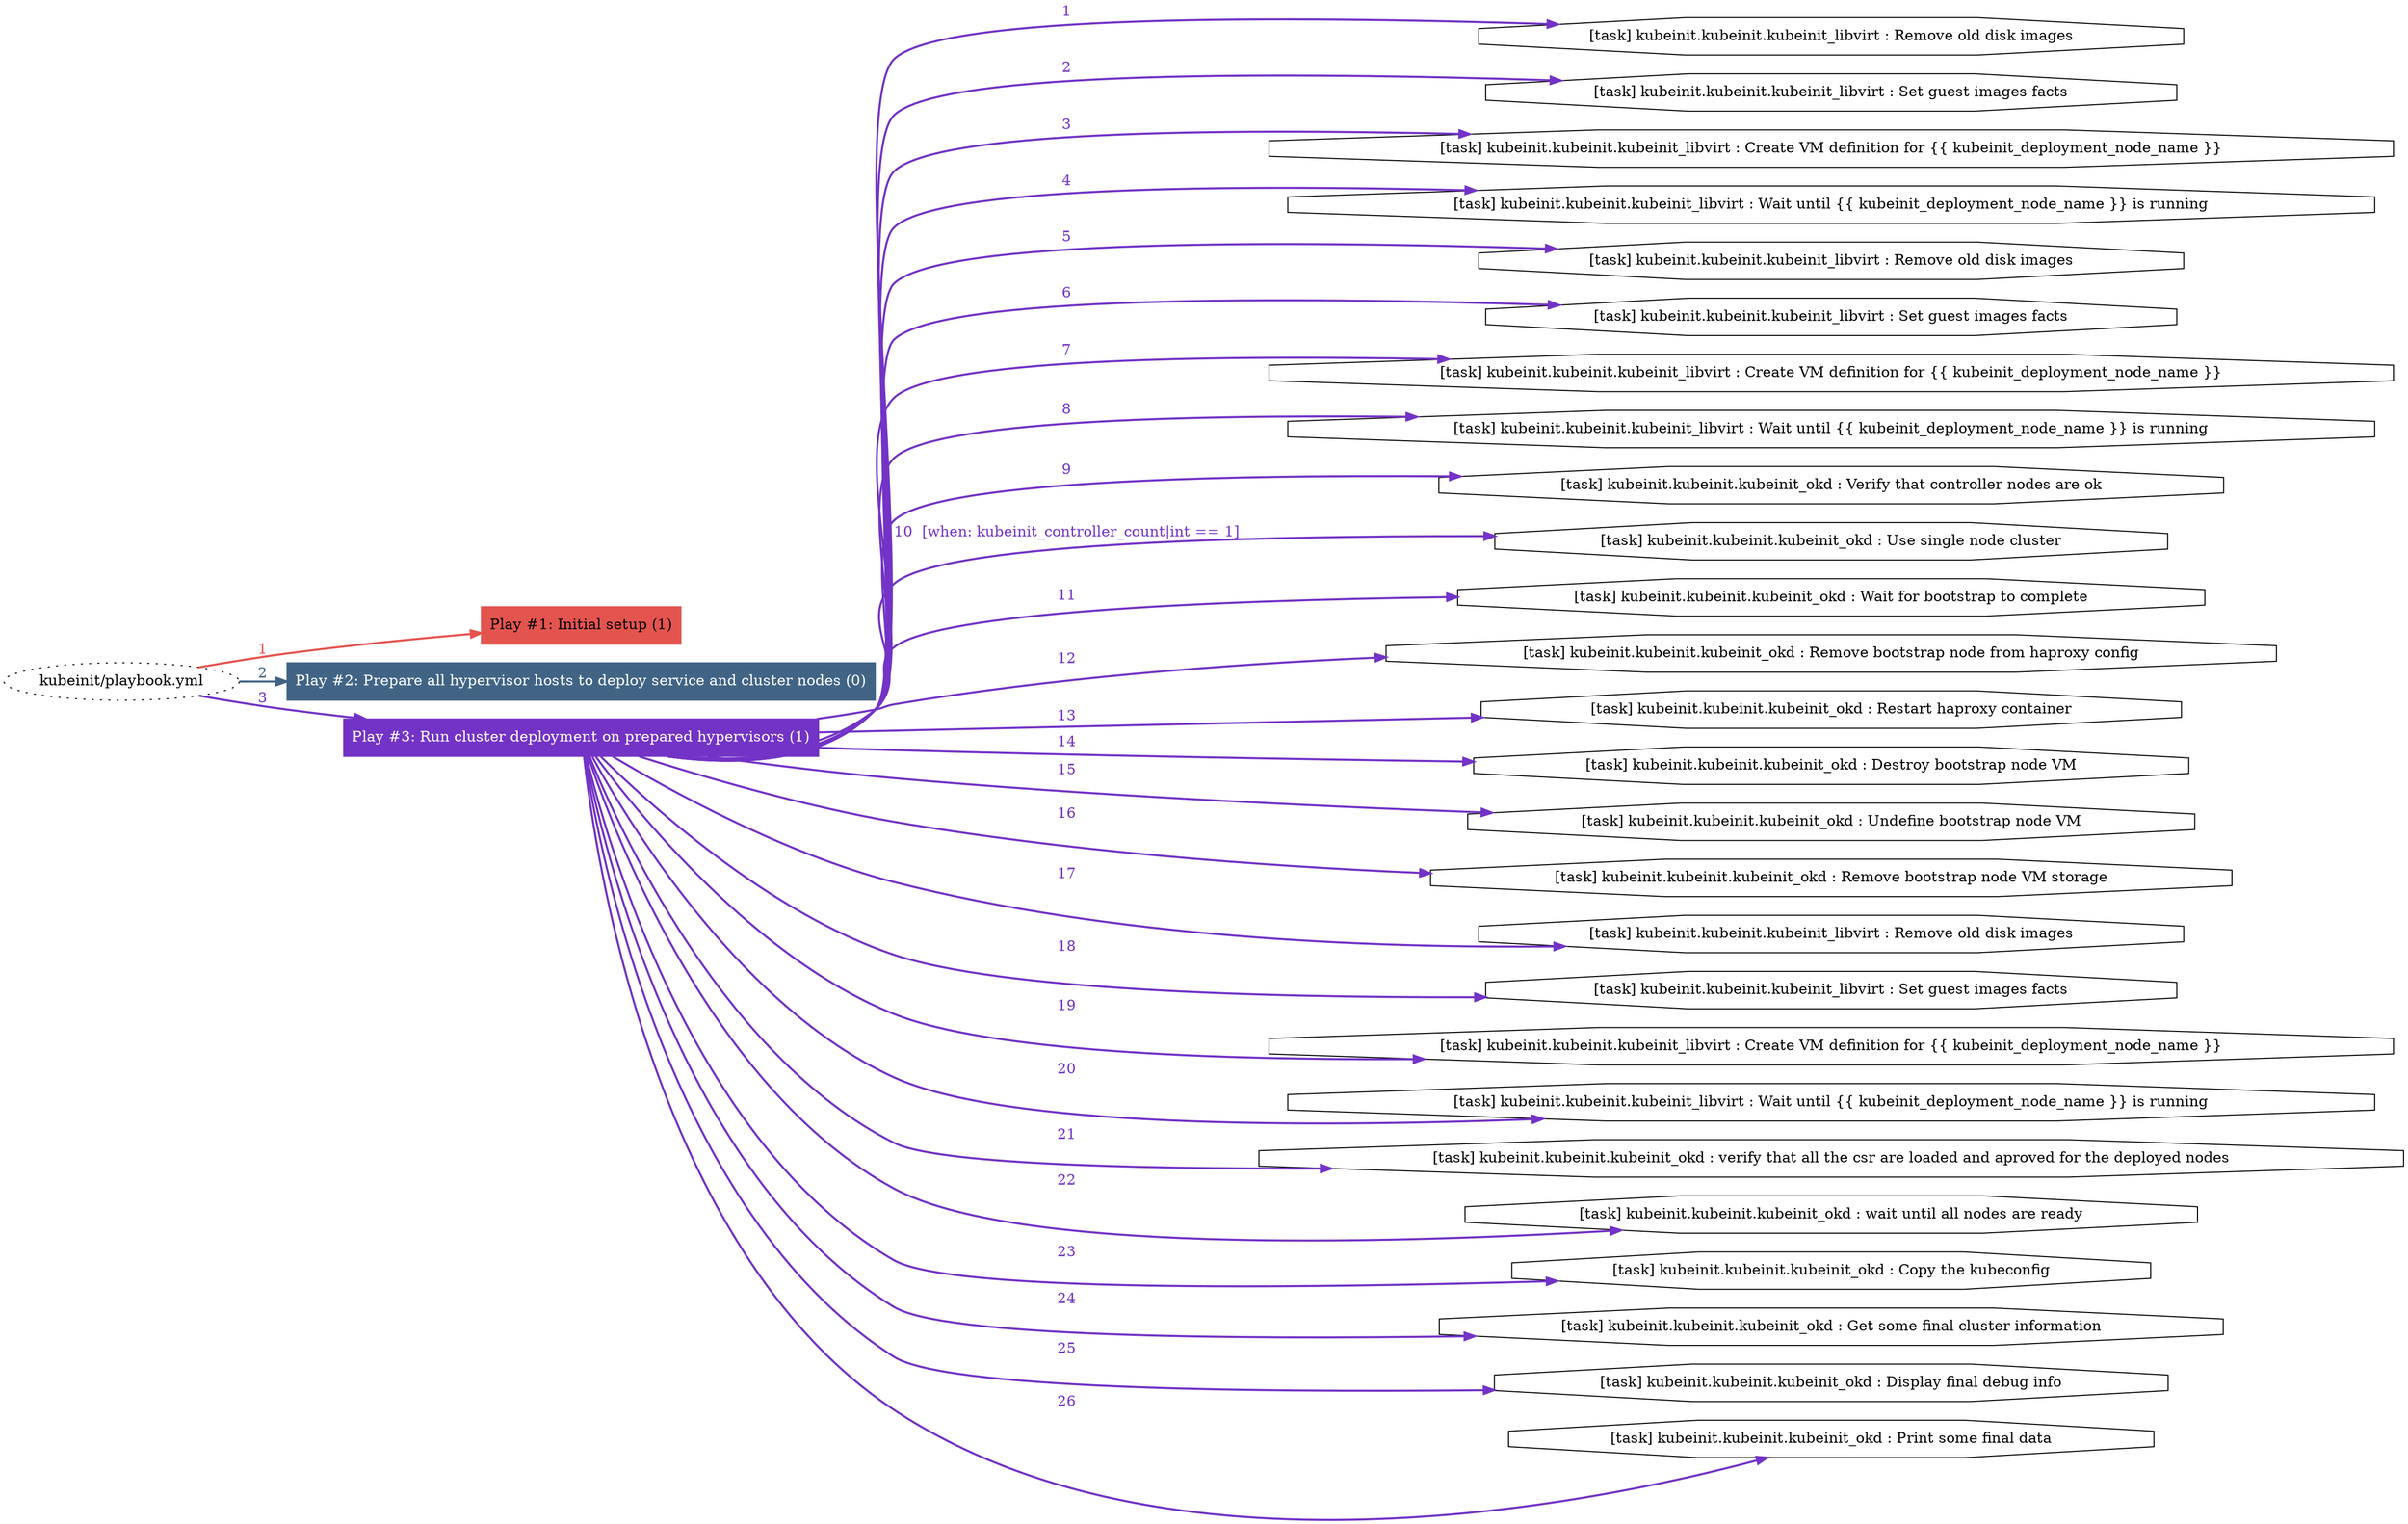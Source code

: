 digraph "kubeinit/playbook.yml "{
	graph [concentrate=true ordering=in rankdir=LR ratio=fill]
	edge [esep=5 sep=10]
	"kubeinit/playbook.yml" [id=root_node style=dotted]
	subgraph "Play #1: Initial setup (1) "{
		"Play #1: Initial setup (1)" [color="#e4544f" fontcolor="#000000" id="play_0e065110-ddcf-4e44-b532-ee9ec037aa31" shape=box style=filled tooltip=localhost]
		"kubeinit/playbook.yml" -> "Play #1: Initial setup (1)" [label=1 color="#e4544f" fontcolor="#e4544f" id="edge_404eae82-f5a0-45c1-a9b4-ae065abc28e1" style=bold]
	}
	subgraph "Play #2: Prepare all hypervisor hosts to deploy service and cluster nodes (0) "{
		"Play #2: Prepare all hypervisor hosts to deploy service and cluster nodes (0)" [color="#416485" fontcolor="#ffffff" id="play_8b6d3549-d450-40bd-8205-3afb63fa07d0" shape=box style=filled tooltip=""]
		"kubeinit/playbook.yml" -> "Play #2: Prepare all hypervisor hosts to deploy service and cluster nodes (0)" [label=2 color="#416485" fontcolor="#416485" id="edge_f3d286e6-be28-444a-ab7b-626968ac28f3" style=bold]
	}
	subgraph "Play #3: Run cluster deployment on prepared hypervisors (1) "{
		"Play #3: Run cluster deployment on prepared hypervisors (1)" [color="#7333c6" fontcolor="#ffffff" id="play_1e915fac-f675-49d6-8f59-74f636a052a2" shape=box style=filled tooltip=localhost]
		"kubeinit/playbook.yml" -> "Play #3: Run cluster deployment on prepared hypervisors (1)" [label=3 color="#7333c6" fontcolor="#7333c6" id="edge_9c3813eb-7b66-4adb-ab5d-739cbdec4a4f" style=bold]
		"task_972c9d90-3f1d-42ec-8620-998d41e9a7ad" [label="[task] kubeinit.kubeinit.kubeinit_libvirt : Remove old disk images" id="task_972c9d90-3f1d-42ec-8620-998d41e9a7ad" shape=octagon tooltip="[task] kubeinit.kubeinit.kubeinit_libvirt : Remove old disk images"]
		"Play #3: Run cluster deployment on prepared hypervisors (1)" -> "task_972c9d90-3f1d-42ec-8620-998d41e9a7ad" [label=1 color="#7333c6" fontcolor="#7333c6" id="edge_4c67964e-fa53-4ac0-a6b0-5015e65f0c35" style=bold]
		"task_debb3844-44f3-4da9-9cee-72162b28c55c" [label="[task] kubeinit.kubeinit.kubeinit_libvirt : Set guest images facts" id="task_debb3844-44f3-4da9-9cee-72162b28c55c" shape=octagon tooltip="[task] kubeinit.kubeinit.kubeinit_libvirt : Set guest images facts"]
		"Play #3: Run cluster deployment on prepared hypervisors (1)" -> "task_debb3844-44f3-4da9-9cee-72162b28c55c" [label=2 color="#7333c6" fontcolor="#7333c6" id="edge_4f9591d6-3a7c-44ac-8390-f0ae8748608b" style=bold]
		"task_8bbadda5-fa04-4f84-8ea4-3b7c9b3a6a05" [label="[task] kubeinit.kubeinit.kubeinit_libvirt : Create VM definition for {{ kubeinit_deployment_node_name }}" id="task_8bbadda5-fa04-4f84-8ea4-3b7c9b3a6a05" shape=octagon tooltip="[task] kubeinit.kubeinit.kubeinit_libvirt : Create VM definition for {{ kubeinit_deployment_node_name }}"]
		"Play #3: Run cluster deployment on prepared hypervisors (1)" -> "task_8bbadda5-fa04-4f84-8ea4-3b7c9b3a6a05" [label=3 color="#7333c6" fontcolor="#7333c6" id="edge_a0879fe0-8aa7-42c9-9418-7a472d89953e" style=bold]
		"task_359c0b0a-4f67-474a-95e7-d34d6e1a6f68" [label="[task] kubeinit.kubeinit.kubeinit_libvirt : Wait until {{ kubeinit_deployment_node_name }} is running" id="task_359c0b0a-4f67-474a-95e7-d34d6e1a6f68" shape=octagon tooltip="[task] kubeinit.kubeinit.kubeinit_libvirt : Wait until {{ kubeinit_deployment_node_name }} is running"]
		"Play #3: Run cluster deployment on prepared hypervisors (1)" -> "task_359c0b0a-4f67-474a-95e7-d34d6e1a6f68" [label=4 color="#7333c6" fontcolor="#7333c6" id="edge_41e37784-6039-4144-88d5-551932bf7d80" style=bold]
		"task_a6473bc6-9a2e-4d11-8cb7-76b41fa127c0" [label="[task] kubeinit.kubeinit.kubeinit_libvirt : Remove old disk images" id="task_a6473bc6-9a2e-4d11-8cb7-76b41fa127c0" shape=octagon tooltip="[task] kubeinit.kubeinit.kubeinit_libvirt : Remove old disk images"]
		"Play #3: Run cluster deployment on prepared hypervisors (1)" -> "task_a6473bc6-9a2e-4d11-8cb7-76b41fa127c0" [label=5 color="#7333c6" fontcolor="#7333c6" id="edge_5db6c4b4-df2b-4f30-8619-79c9c2bb2558" style=bold]
		"task_ec5bc83b-8746-4e91-a662-8d687a10e849" [label="[task] kubeinit.kubeinit.kubeinit_libvirt : Set guest images facts" id="task_ec5bc83b-8746-4e91-a662-8d687a10e849" shape=octagon tooltip="[task] kubeinit.kubeinit.kubeinit_libvirt : Set guest images facts"]
		"Play #3: Run cluster deployment on prepared hypervisors (1)" -> "task_ec5bc83b-8746-4e91-a662-8d687a10e849" [label=6 color="#7333c6" fontcolor="#7333c6" id="edge_43b5bc0b-c4df-4ea2-b96b-4553edaa8a93" style=bold]
		"task_e6a85d63-6652-48a2-873b-523144bb6046" [label="[task] kubeinit.kubeinit.kubeinit_libvirt : Create VM definition for {{ kubeinit_deployment_node_name }}" id="task_e6a85d63-6652-48a2-873b-523144bb6046" shape=octagon tooltip="[task] kubeinit.kubeinit.kubeinit_libvirt : Create VM definition for {{ kubeinit_deployment_node_name }}"]
		"Play #3: Run cluster deployment on prepared hypervisors (1)" -> "task_e6a85d63-6652-48a2-873b-523144bb6046" [label=7 color="#7333c6" fontcolor="#7333c6" id="edge_90ae032b-e694-4c52-a5f4-aa4101d19821" style=bold]
		"task_a52b8e32-1bb3-4ad9-a7c4-791a5777f9d9" [label="[task] kubeinit.kubeinit.kubeinit_libvirt : Wait until {{ kubeinit_deployment_node_name }} is running" id="task_a52b8e32-1bb3-4ad9-a7c4-791a5777f9d9" shape=octagon tooltip="[task] kubeinit.kubeinit.kubeinit_libvirt : Wait until {{ kubeinit_deployment_node_name }} is running"]
		"Play #3: Run cluster deployment on prepared hypervisors (1)" -> "task_a52b8e32-1bb3-4ad9-a7c4-791a5777f9d9" [label=8 color="#7333c6" fontcolor="#7333c6" id="edge_72995570-c4f1-4479-b32f-f85661231d9c" style=bold]
		"task_178e0405-4f80-4d6c-bf84-bf8f3cca6174" [label="[task] kubeinit.kubeinit.kubeinit_okd : Verify that controller nodes are ok" id="task_178e0405-4f80-4d6c-bf84-bf8f3cca6174" shape=octagon tooltip="[task] kubeinit.kubeinit.kubeinit_okd : Verify that controller nodes are ok"]
		"Play #3: Run cluster deployment on prepared hypervisors (1)" -> "task_178e0405-4f80-4d6c-bf84-bf8f3cca6174" [label=9 color="#7333c6" fontcolor="#7333c6" id="edge_71b373eb-9ec6-44f2-9555-8534c20f6ee8" style=bold]
		"task_135af39b-8701-49a3-a835-8cfd189fa876" [label="[task] kubeinit.kubeinit.kubeinit_okd : Use single node cluster" id="task_135af39b-8701-49a3-a835-8cfd189fa876" shape=octagon tooltip="[task] kubeinit.kubeinit.kubeinit_okd : Use single node cluster"]
		"Play #3: Run cluster deployment on prepared hypervisors (1)" -> "task_135af39b-8701-49a3-a835-8cfd189fa876" [label="10  [when: kubeinit_controller_count|int == 1]" color="#7333c6" fontcolor="#7333c6" id="edge_1bd58588-5f98-4893-a121-a74b0330e5a0" style=bold]
		"task_8cfa3804-e455-4f43-8268-52173fedf3ff" [label="[task] kubeinit.kubeinit.kubeinit_okd : Wait for bootstrap to complete" id="task_8cfa3804-e455-4f43-8268-52173fedf3ff" shape=octagon tooltip="[task] kubeinit.kubeinit.kubeinit_okd : Wait for bootstrap to complete"]
		"Play #3: Run cluster deployment on prepared hypervisors (1)" -> "task_8cfa3804-e455-4f43-8268-52173fedf3ff" [label=11 color="#7333c6" fontcolor="#7333c6" id="edge_10b4064e-fe77-4314-8247-9402c1f78c23" style=bold]
		"task_34722496-d3d5-4be5-8390-e175eb741c59" [label="[task] kubeinit.kubeinit.kubeinit_okd : Remove bootstrap node from haproxy config" id="task_34722496-d3d5-4be5-8390-e175eb741c59" shape=octagon tooltip="[task] kubeinit.kubeinit.kubeinit_okd : Remove bootstrap node from haproxy config"]
		"Play #3: Run cluster deployment on prepared hypervisors (1)" -> "task_34722496-d3d5-4be5-8390-e175eb741c59" [label=12 color="#7333c6" fontcolor="#7333c6" id="edge_1e3edf3b-1909-45d8-988b-222b2c62fa57" style=bold]
		"task_e718e1d4-f1a2-4033-a7d4-113c0bbe34fc" [label="[task] kubeinit.kubeinit.kubeinit_okd : Restart haproxy container" id="task_e718e1d4-f1a2-4033-a7d4-113c0bbe34fc" shape=octagon tooltip="[task] kubeinit.kubeinit.kubeinit_okd : Restart haproxy container"]
		"Play #3: Run cluster deployment on prepared hypervisors (1)" -> "task_e718e1d4-f1a2-4033-a7d4-113c0bbe34fc" [label=13 color="#7333c6" fontcolor="#7333c6" id="edge_fadbb512-c95f-45e6-8033-3ee461fb4507" style=bold]
		"task_3ba164f1-c229-4314-9c6d-8bffd6594102" [label="[task] kubeinit.kubeinit.kubeinit_okd : Destroy bootstrap node VM" id="task_3ba164f1-c229-4314-9c6d-8bffd6594102" shape=octagon tooltip="[task] kubeinit.kubeinit.kubeinit_okd : Destroy bootstrap node VM"]
		"Play #3: Run cluster deployment on prepared hypervisors (1)" -> "task_3ba164f1-c229-4314-9c6d-8bffd6594102" [label=14 color="#7333c6" fontcolor="#7333c6" id="edge_9b137e57-4b18-4ab4-b884-a55fae7e57f4" style=bold]
		"task_e6623b9d-0c63-498a-a0b3-8cf39e65746f" [label="[task] kubeinit.kubeinit.kubeinit_okd : Undefine bootstrap node VM" id="task_e6623b9d-0c63-498a-a0b3-8cf39e65746f" shape=octagon tooltip="[task] kubeinit.kubeinit.kubeinit_okd : Undefine bootstrap node VM"]
		"Play #3: Run cluster deployment on prepared hypervisors (1)" -> "task_e6623b9d-0c63-498a-a0b3-8cf39e65746f" [label=15 color="#7333c6" fontcolor="#7333c6" id="edge_a128a7e0-e40e-4177-b98d-6598af8fe123" style=bold]
		"task_dcf225c2-8a7c-4f5e-91d0-fa73a5686435" [label="[task] kubeinit.kubeinit.kubeinit_okd : Remove bootstrap node VM storage" id="task_dcf225c2-8a7c-4f5e-91d0-fa73a5686435" shape=octagon tooltip="[task] kubeinit.kubeinit.kubeinit_okd : Remove bootstrap node VM storage"]
		"Play #3: Run cluster deployment on prepared hypervisors (1)" -> "task_dcf225c2-8a7c-4f5e-91d0-fa73a5686435" [label=16 color="#7333c6" fontcolor="#7333c6" id="edge_6503b7ad-6822-46f9-b273-39b1198a4076" style=bold]
		"task_1df6e7c2-3d2f-4ca6-804d-a2cbbe6ad0c0" [label="[task] kubeinit.kubeinit.kubeinit_libvirt : Remove old disk images" id="task_1df6e7c2-3d2f-4ca6-804d-a2cbbe6ad0c0" shape=octagon tooltip="[task] kubeinit.kubeinit.kubeinit_libvirt : Remove old disk images"]
		"Play #3: Run cluster deployment on prepared hypervisors (1)" -> "task_1df6e7c2-3d2f-4ca6-804d-a2cbbe6ad0c0" [label=17 color="#7333c6" fontcolor="#7333c6" id="edge_97623a52-e9b8-4f41-914d-cda3edb6a3b0" style=bold]
		"task_796c4386-fdee-4c6f-8e60-42a3b4b770ef" [label="[task] kubeinit.kubeinit.kubeinit_libvirt : Set guest images facts" id="task_796c4386-fdee-4c6f-8e60-42a3b4b770ef" shape=octagon tooltip="[task] kubeinit.kubeinit.kubeinit_libvirt : Set guest images facts"]
		"Play #3: Run cluster deployment on prepared hypervisors (1)" -> "task_796c4386-fdee-4c6f-8e60-42a3b4b770ef" [label=18 color="#7333c6" fontcolor="#7333c6" id="edge_c4651537-d374-455c-8ff8-d2ae5187b4cf" style=bold]
		"task_c9dd4ccc-d86c-4576-991b-3294f15e7691" [label="[task] kubeinit.kubeinit.kubeinit_libvirt : Create VM definition for {{ kubeinit_deployment_node_name }}" id="task_c9dd4ccc-d86c-4576-991b-3294f15e7691" shape=octagon tooltip="[task] kubeinit.kubeinit.kubeinit_libvirt : Create VM definition for {{ kubeinit_deployment_node_name }}"]
		"Play #3: Run cluster deployment on prepared hypervisors (1)" -> "task_c9dd4ccc-d86c-4576-991b-3294f15e7691" [label=19 color="#7333c6" fontcolor="#7333c6" id="edge_ed46b196-9c4d-45e0-9427-e2961cc05df3" style=bold]
		"task_07397cb8-eb2d-4117-89a6-b10edacc1653" [label="[task] kubeinit.kubeinit.kubeinit_libvirt : Wait until {{ kubeinit_deployment_node_name }} is running" id="task_07397cb8-eb2d-4117-89a6-b10edacc1653" shape=octagon tooltip="[task] kubeinit.kubeinit.kubeinit_libvirt : Wait until {{ kubeinit_deployment_node_name }} is running"]
		"Play #3: Run cluster deployment on prepared hypervisors (1)" -> "task_07397cb8-eb2d-4117-89a6-b10edacc1653" [label=20 color="#7333c6" fontcolor="#7333c6" id="edge_8dad4b9a-f8a6-4f1e-8db8-ecbccaf0be6e" style=bold]
		"task_82f466f0-2b7e-413f-8433-7c5802554f60" [label="[task] kubeinit.kubeinit.kubeinit_okd : verify that all the csr are loaded and aproved for the deployed nodes" id="task_82f466f0-2b7e-413f-8433-7c5802554f60" shape=octagon tooltip="[task] kubeinit.kubeinit.kubeinit_okd : verify that all the csr are loaded and aproved for the deployed nodes"]
		"Play #3: Run cluster deployment on prepared hypervisors (1)" -> "task_82f466f0-2b7e-413f-8433-7c5802554f60" [label=21 color="#7333c6" fontcolor="#7333c6" id="edge_ac7514e6-7633-4201-9d88-b3794948e4c6" style=bold]
		"task_eaf132ab-a360-4345-b8a5-593bf05ff06d" [label="[task] kubeinit.kubeinit.kubeinit_okd : wait until all nodes are ready" id="task_eaf132ab-a360-4345-b8a5-593bf05ff06d" shape=octagon tooltip="[task] kubeinit.kubeinit.kubeinit_okd : wait until all nodes are ready"]
		"Play #3: Run cluster deployment on prepared hypervisors (1)" -> "task_eaf132ab-a360-4345-b8a5-593bf05ff06d" [label=22 color="#7333c6" fontcolor="#7333c6" id="edge_9f7098ab-59f7-4802-a229-db4da30e6200" style=bold]
		"task_4c2c093d-a93f-4b9c-9fe1-a61efe2d938b" [label="[task] kubeinit.kubeinit.kubeinit_okd : Copy the kubeconfig" id="task_4c2c093d-a93f-4b9c-9fe1-a61efe2d938b" shape=octagon tooltip="[task] kubeinit.kubeinit.kubeinit_okd : Copy the kubeconfig"]
		"Play #3: Run cluster deployment on prepared hypervisors (1)" -> "task_4c2c093d-a93f-4b9c-9fe1-a61efe2d938b" [label=23 color="#7333c6" fontcolor="#7333c6" id="edge_25653784-67e4-4d24-b6a1-53380dd8ada4" style=bold]
		"task_133b5904-2759-4ec6-abf1-5eb64e788a06" [label="[task] kubeinit.kubeinit.kubeinit_okd : Get some final cluster information" id="task_133b5904-2759-4ec6-abf1-5eb64e788a06" shape=octagon tooltip="[task] kubeinit.kubeinit.kubeinit_okd : Get some final cluster information"]
		"Play #3: Run cluster deployment on prepared hypervisors (1)" -> "task_133b5904-2759-4ec6-abf1-5eb64e788a06" [label=24 color="#7333c6" fontcolor="#7333c6" id="edge_7dcaf231-920a-4b33-9c81-6881450e5e3a" style=bold]
		"task_36b7161d-466c-4720-b09f-343e16614b10" [label="[task] kubeinit.kubeinit.kubeinit_okd : Display final debug info" id="task_36b7161d-466c-4720-b09f-343e16614b10" shape=octagon tooltip="[task] kubeinit.kubeinit.kubeinit_okd : Display final debug info"]
		"Play #3: Run cluster deployment on prepared hypervisors (1)" -> "task_36b7161d-466c-4720-b09f-343e16614b10" [label=25 color="#7333c6" fontcolor="#7333c6" id="edge_829d2476-9861-444c-a044-36435af057cc" style=bold]
		"task_c1e09a90-f910-43cc-bf8f-cf338d6f7d23" [label="[task] kubeinit.kubeinit.kubeinit_okd : Print some final data" id="task_c1e09a90-f910-43cc-bf8f-cf338d6f7d23" shape=octagon tooltip="[task] kubeinit.kubeinit.kubeinit_okd : Print some final data"]
		"Play #3: Run cluster deployment on prepared hypervisors (1)" -> "task_c1e09a90-f910-43cc-bf8f-cf338d6f7d23" [label=26 color="#7333c6" fontcolor="#7333c6" id="edge_9bc84726-f8d4-4884-b500-e7cbc04e5674" style=bold]
	}
}
